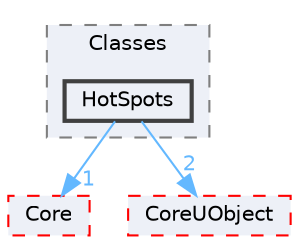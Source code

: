 digraph "HotSpots"
{
 // INTERACTIVE_SVG=YES
 // LATEX_PDF_SIZE
  bgcolor="transparent";
  edge [fontname=Helvetica,fontsize=10,labelfontname=Helvetica,labelfontsize=10];
  node [fontname=Helvetica,fontsize=10,shape=box,height=0.2,width=0.4];
  compound=true
  subgraph clusterdir_58ee3d7d5042bd001a8353b8ed6e5782 {
    graph [ bgcolor="#edf0f7", pencolor="grey50", label="Classes", fontname=Helvetica,fontsize=10 style="filled,dashed", URL="dir_58ee3d7d5042bd001a8353b8ed6e5782.html",tooltip=""]
  dir_3e066bd45346abb4542a84acf62f13e4 [label="HotSpots", fillcolor="#edf0f7", color="grey25", style="filled,bold", URL="dir_3e066bd45346abb4542a84acf62f13e4.html",tooltip=""];
  }
  dir_0e6cddcc9caa1238c7f3774224afaa45 [label="Core", fillcolor="#edf0f7", color="red", style="filled,dashed", URL="dir_0e6cddcc9caa1238c7f3774224afaa45.html",tooltip=""];
  dir_4c499e5e32e2b4479ad7e552df73eeae [label="CoreUObject", fillcolor="#edf0f7", color="red", style="filled,dashed", URL="dir_4c499e5e32e2b4479ad7e552df73eeae.html",tooltip=""];
  dir_3e066bd45346abb4542a84acf62f13e4->dir_0e6cddcc9caa1238c7f3774224afaa45 [headlabel="1", labeldistance=1.5 headhref="dir_000476_000266.html" href="dir_000476_000266.html" color="steelblue1" fontcolor="steelblue1"];
  dir_3e066bd45346abb4542a84acf62f13e4->dir_4c499e5e32e2b4479ad7e552df73eeae [headlabel="2", labeldistance=1.5 headhref="dir_000476_000268.html" href="dir_000476_000268.html" color="steelblue1" fontcolor="steelblue1"];
}
